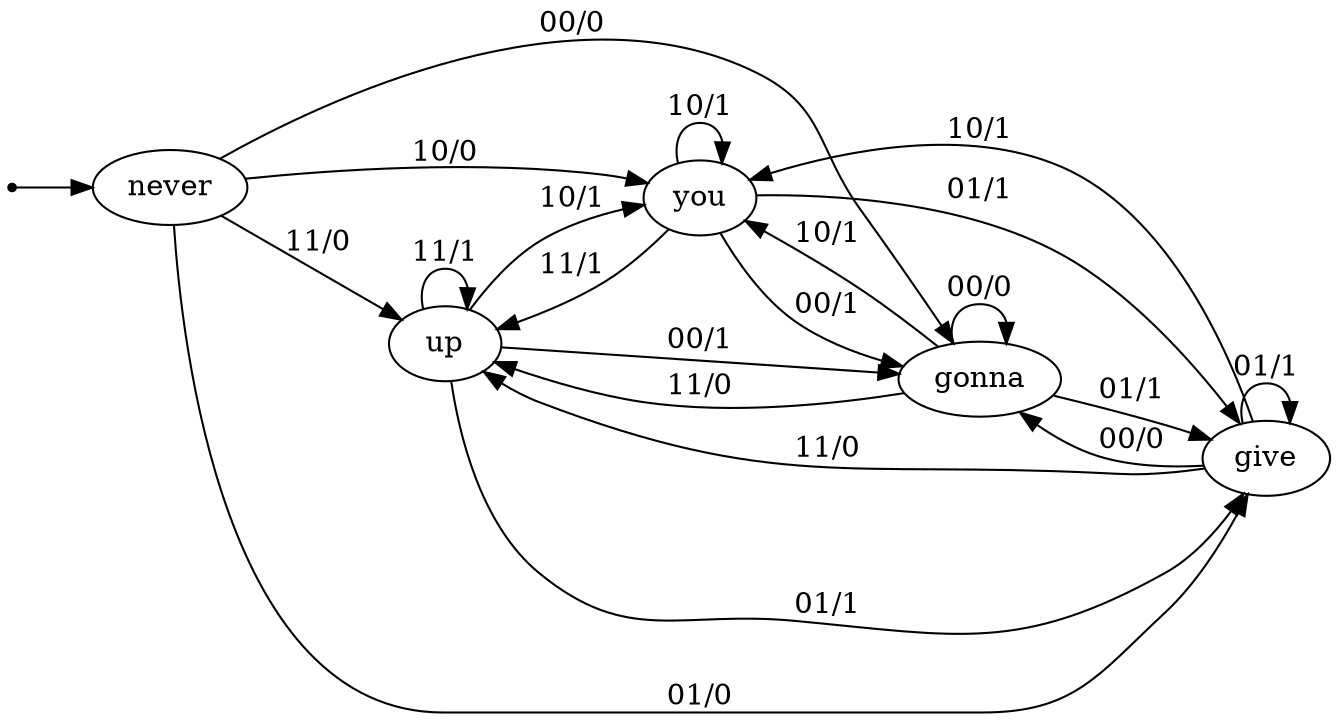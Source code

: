digraph STG {
	rankdir=LR;

	INIT [shape=point];
	up [label="up"];
	you [label="you"];
	give [label="give"];
	gonna [label="gonna"];
	never [label="never"];

	INIT -> never
	up -> gonna [label="00/1"];
	up -> give [label="01/1"];
	up -> you [label="10/1"];
	up -> up [label="11/1"];
	you -> gonna [label="00/1"];
	you -> give [label="01/1"];
	you -> you [label="10/1"];
	you -> up [label="11/1"];
	give -> gonna [label="00/0"];
	give -> give [label="01/1"];
	give -> you [label="10/1"];
	give -> up [label="11/0"];
	gonna -> gonna [label="00/0"];
	gonna -> give [label="01/1"];
	gonna -> you [label="10/1"];
	gonna -> up [label="11/0"];
	never -> gonna [label="00/0"];
	never -> give [label="01/0"];
	never -> you [label="10/0"];
	never -> up [label="11/0"];
}
